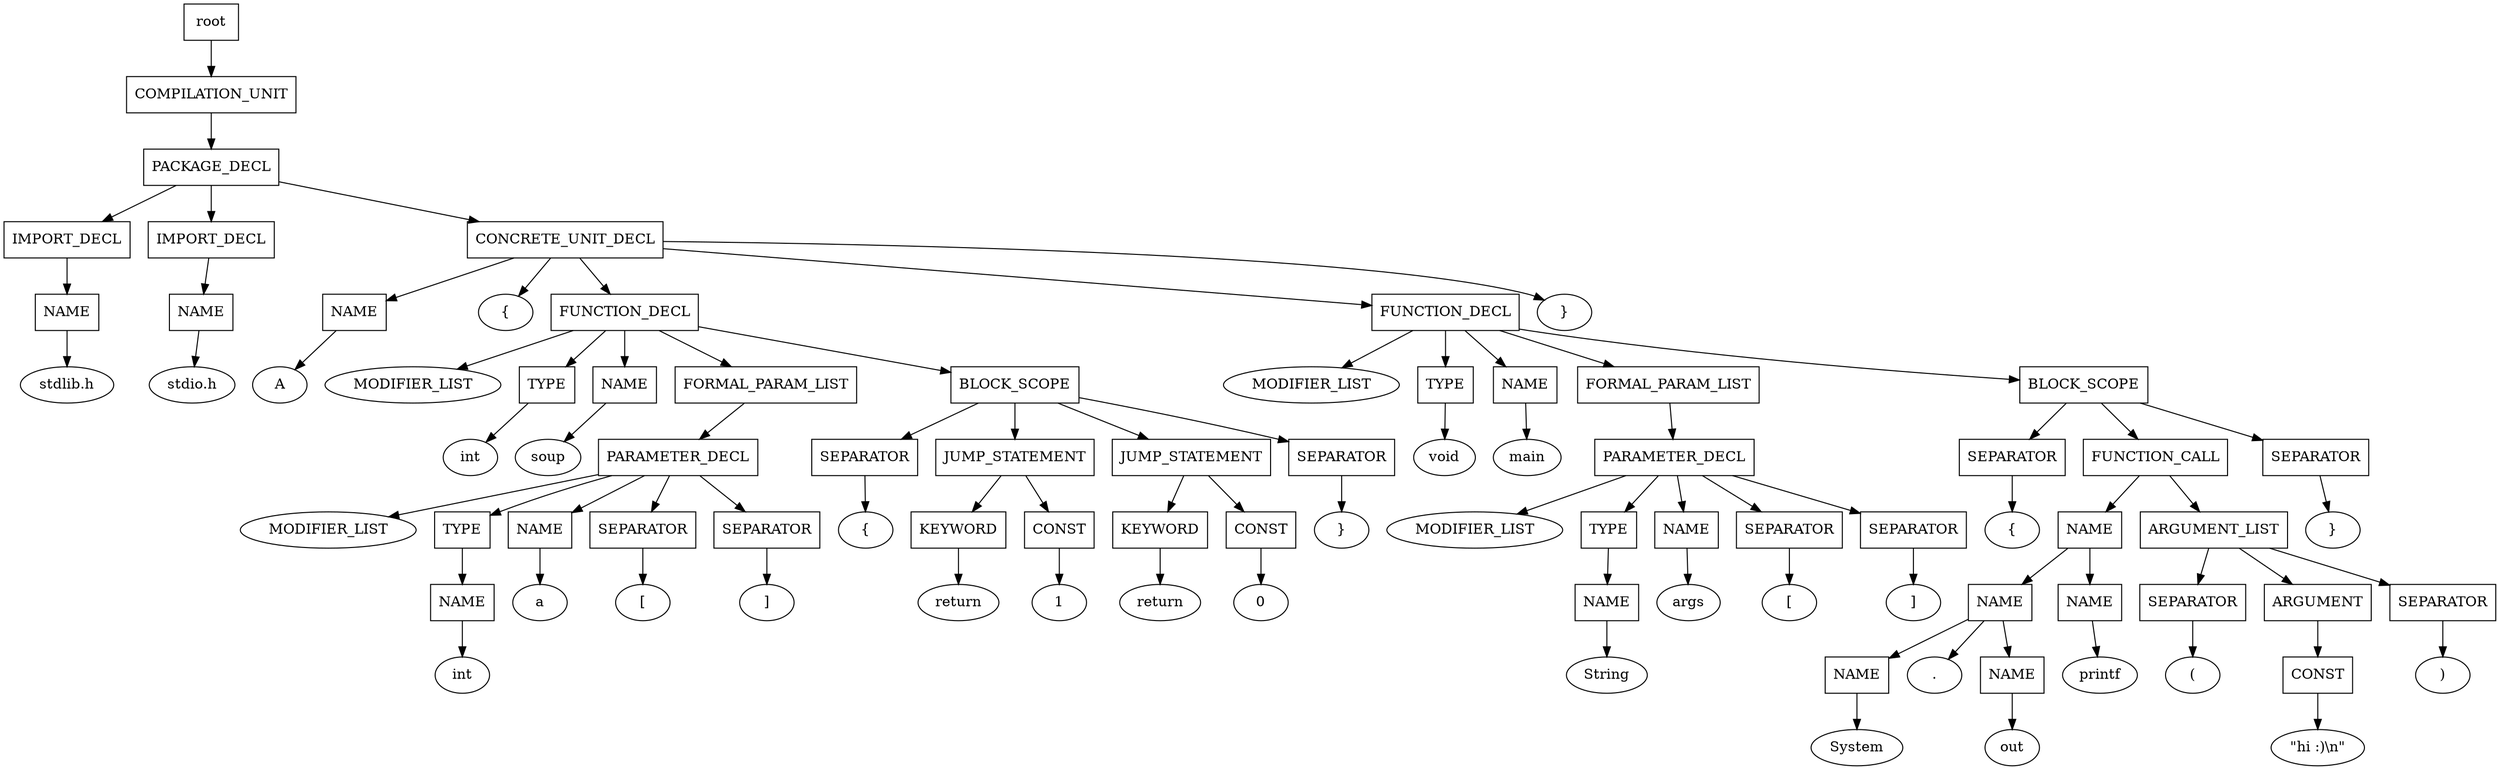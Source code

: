 digraph G {
	splines="TRUE";
	n_0 [label="root", shape="rectangle"]
	n_0 -> n_1
	n_1 [label="COMPILATION_UNIT", shape="rectangle"]
	n_1 -> n_2
	n_2 [label="PACKAGE_DECL", shape="rectangle"]
	n_2 -> n_3
	n_3 [label="IMPORT_DECL", shape="rectangle"]
	n_3 -> n_6
	n_6 [label="NAME", shape="rectangle"]
	n_6 -> n_13
	n_13 [label="stdlib.h", shape="ellipse"]
	n_2 -> n_4
	n_4 [label="IMPORT_DECL", shape="rectangle"]
	n_4 -> n_7
	n_7 [label="NAME", shape="rectangle"]
	n_7 -> n_14
	n_14 [label="stdio.h", shape="ellipse"]
	n_2 -> n_5
	n_5 [label="CONCRETE_UNIT_DECL", shape="rectangle"]
	n_5 -> n_8
	n_8 [label="NAME", shape="rectangle"]
	n_8 -> n_15
	n_15 [label="A", shape="ellipse"]
	n_5 -> n_9
	n_9 [label="{", shape="ellipse"]
	n_5 -> n_10
	n_10 [label="FUNCTION_DECL", shape="rectangle"]
	n_10 -> n_16
	n_16 [label="MODIFIER_LIST", shape="ellipse"]
	n_10 -> n_17
	n_17 [label="TYPE", shape="rectangle"]
	n_17 -> n_26
	n_26 [label="int", shape="ellipse"]
	n_10 -> n_18
	n_18 [label="NAME", shape="rectangle"]
	n_18 -> n_27
	n_27 [label="soup", shape="ellipse"]
	n_10 -> n_19
	n_19 [label="FORMAL_PARAM_LIST", shape="rectangle"]
	n_19 -> n_28
	n_28 [label="PARAMETER_DECL", shape="rectangle"]
	n_28 -> n_39
	n_39 [label="MODIFIER_LIST", shape="ellipse"]
	n_28 -> n_40
	n_40 [label="TYPE", shape="rectangle"]
	n_40 -> n_59
	n_59 [label="NAME", shape="rectangle"]
	n_59 -> n_76
	n_76 [label="int", shape="ellipse"]
	n_28 -> n_41
	n_41 [label="NAME", shape="rectangle"]
	n_41 -> n_60
	n_60 [label="a", shape="ellipse"]
	n_28 -> n_42
	n_42 [label="SEPARATOR", shape="rectangle"]
	n_42 -> n_61
	n_61 [label="[", shape="ellipse"]
	n_28 -> n_43
	n_43 [label="SEPARATOR", shape="rectangle"]
	n_43 -> n_62
	n_62 [label="]", shape="ellipse"]
	n_10 -> n_20
	n_20 [label="BLOCK_SCOPE", shape="rectangle"]
	n_20 -> n_29
	n_29 [label="SEPARATOR", shape="rectangle"]
	n_29 -> n_44
	n_44 [label="{", shape="ellipse"]
	n_20 -> n_30
	n_30 [label="JUMP_STATEMENT", shape="rectangle"]
	n_30 -> n_45
	n_45 [label="KEYWORD", shape="rectangle"]
	n_45 -> n_63
	n_63 [label="return", shape="ellipse"]
	n_30 -> n_46
	n_46 [label="CONST", shape="rectangle"]
	n_46 -> n_64
	n_64 [label="1", shape="ellipse"]
	n_20 -> n_31
	n_31 [label="JUMP_STATEMENT", shape="rectangle"]
	n_31 -> n_47
	n_47 [label="KEYWORD", shape="rectangle"]
	n_47 -> n_65
	n_65 [label="return", shape="ellipse"]
	n_31 -> n_48
	n_48 [label="CONST", shape="rectangle"]
	n_48 -> n_66
	n_66 [label="0", shape="ellipse"]
	n_20 -> n_32
	n_32 [label="SEPARATOR", shape="rectangle"]
	n_32 -> n_49
	n_49 [label="}", shape="ellipse"]
	n_5 -> n_11
	n_11 [label="FUNCTION_DECL", shape="rectangle"]
	n_11 -> n_21
	n_21 [label="MODIFIER_LIST", shape="ellipse"]
	n_11 -> n_22
	n_22 [label="TYPE", shape="rectangle"]
	n_22 -> n_33
	n_33 [label="void", shape="ellipse"]
	n_11 -> n_23
	n_23 [label="NAME", shape="rectangle"]
	n_23 -> n_34
	n_34 [label="main", shape="ellipse"]
	n_11 -> n_24
	n_24 [label="FORMAL_PARAM_LIST", shape="rectangle"]
	n_24 -> n_35
	n_35 [label="PARAMETER_DECL", shape="rectangle"]
	n_35 -> n_50
	n_50 [label="MODIFIER_LIST", shape="ellipse"]
	n_35 -> n_51
	n_51 [label="TYPE", shape="rectangle"]
	n_51 -> n_67
	n_67 [label="NAME", shape="rectangle"]
	n_67 -> n_77
	n_77 [label="String", shape="ellipse"]
	n_35 -> n_52
	n_52 [label="NAME", shape="rectangle"]
	n_52 -> n_68
	n_68 [label="args", shape="ellipse"]
	n_35 -> n_53
	n_53 [label="SEPARATOR", shape="rectangle"]
	n_53 -> n_69
	n_69 [label="[", shape="ellipse"]
	n_35 -> n_54
	n_54 [label="SEPARATOR", shape="rectangle"]
	n_54 -> n_70
	n_70 [label="]", shape="ellipse"]
	n_11 -> n_25
	n_25 [label="BLOCK_SCOPE", shape="rectangle"]
	n_25 -> n_36
	n_36 [label="SEPARATOR", shape="rectangle"]
	n_36 -> n_55
	n_55 [label="{", shape="ellipse"]
	n_25 -> n_37
	n_37 [label="FUNCTION_CALL", shape="rectangle"]
	n_37 -> n_56
	n_56 [label="NAME", shape="rectangle"]
	n_56 -> n_71
	n_71 [label="NAME", shape="rectangle"]
	n_71 -> n_78
	n_78 [label="NAME", shape="rectangle"]
	n_78 -> n_85
	n_85 [label="System", shape="ellipse"]
	n_71 -> n_79
	n_79 [label=".", shape="ellipse"]
	n_71 -> n_80
	n_80 [label="NAME", shape="rectangle"]
	n_80 -> n_86
	n_86 [label="out", shape="ellipse"]
	n_56 -> n_72
	n_72 [label="NAME", shape="rectangle"]
	n_72 -> n_81
	n_81 [label="printf", shape="ellipse"]
	n_37 -> n_57
	n_57 [label="ARGUMENT_LIST", shape="rectangle"]
	n_57 -> n_73
	n_73 [label="SEPARATOR", shape="rectangle"]
	n_73 -> n_82
	n_82 [label="(", shape="ellipse"]
	n_57 -> n_74
	n_74 [label="ARGUMENT", shape="rectangle"]
	n_74 -> n_83
	n_83 [label="CONST", shape="rectangle"]
	n_83 -> n_87
	n_87 [label="\"hi :)\\n\"", shape="ellipse"]
	n_57 -> n_75
	n_75 [label="SEPARATOR", shape="rectangle"]
	n_75 -> n_84
	n_84 [label=")", shape="ellipse"]
	n_25 -> n_38
	n_38 [label="SEPARATOR", shape="rectangle"]
	n_38 -> n_58
	n_58 [label="}", shape="ellipse"]
	n_5 -> n_12
	n_12 [label="}", shape="ellipse"]
}